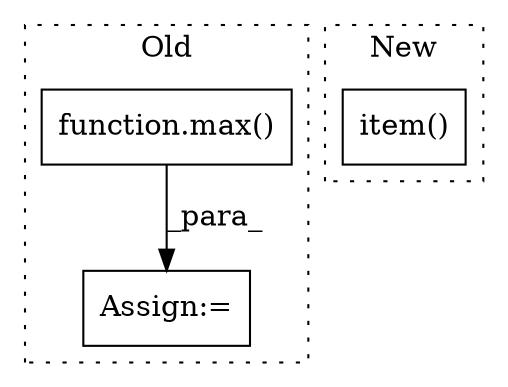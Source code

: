 digraph G {
subgraph cluster0 {
1 [label="function.max()" a="75" s="7715,7728" l="4,1" shape="box"];
3 [label="Assign:=" a="68" s="7712" l="3" shape="box"];
label = "Old";
style="dotted";
}
subgraph cluster1 {
2 [label="item()" a="75" s="9042" l="18" shape="box"];
label = "New";
style="dotted";
}
1 -> 3 [label="_para_"];
}